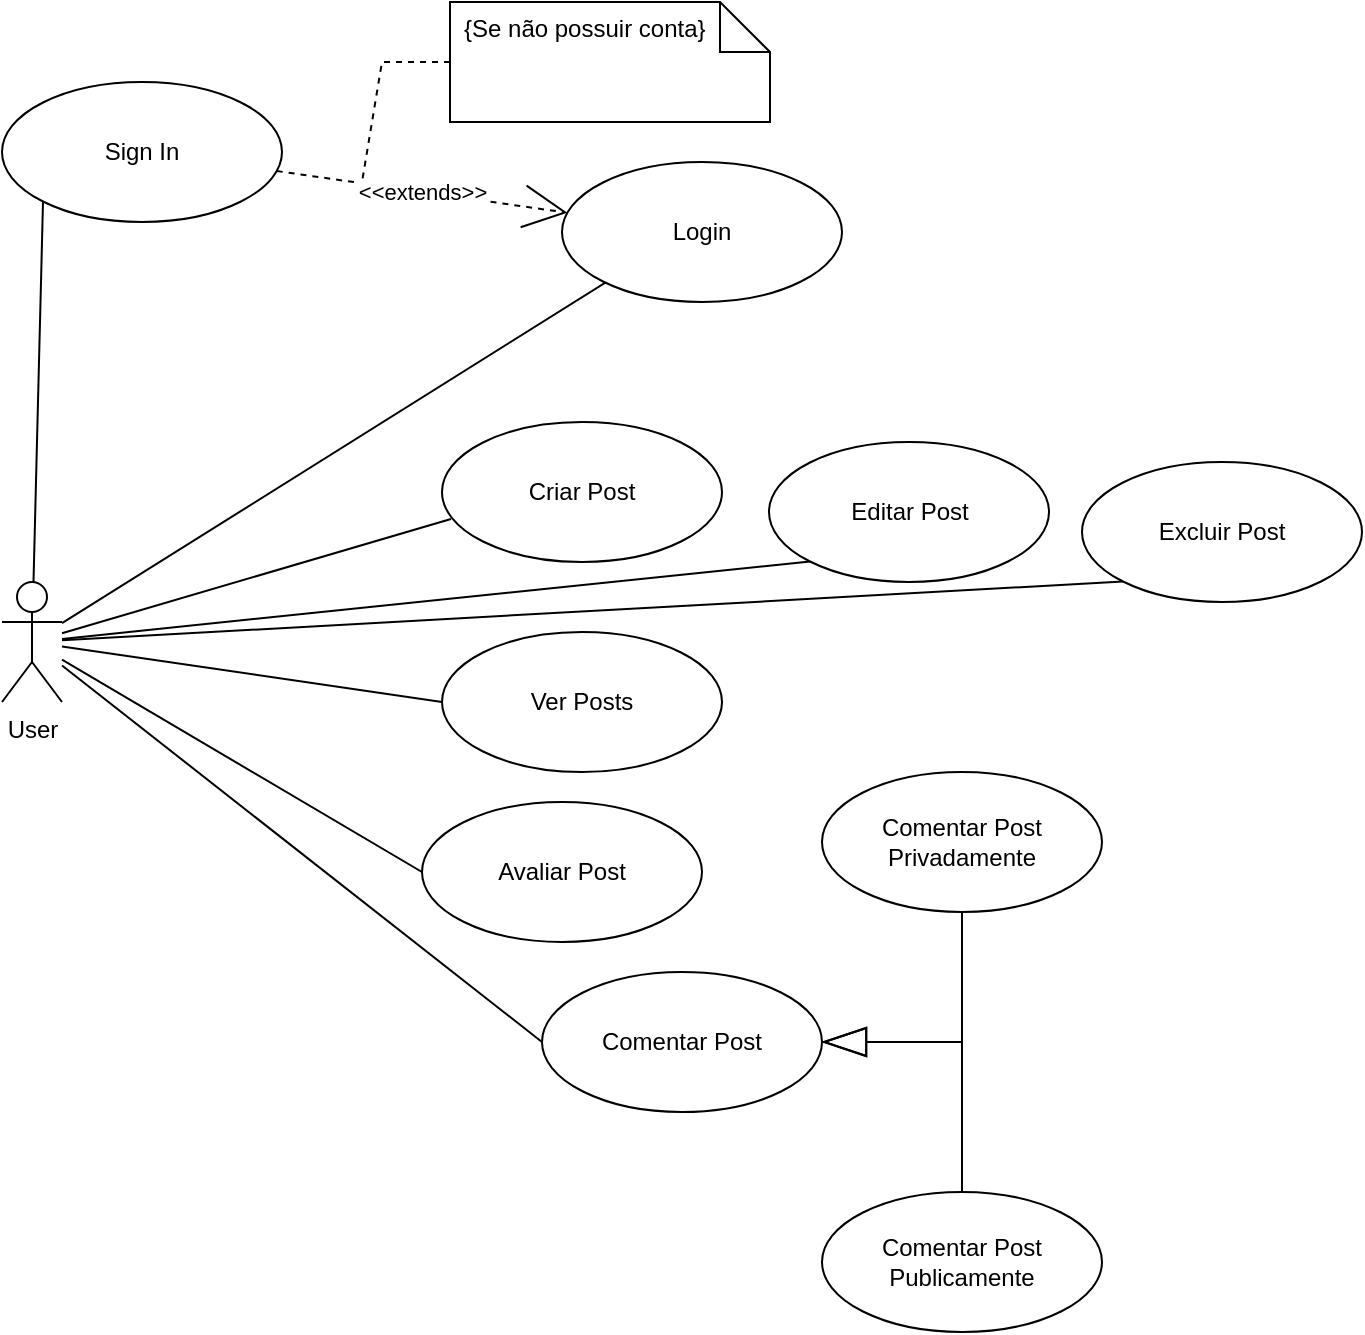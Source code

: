 <mxfile>
    <diagram id="nIvwe82pkMw05ro1nYPI" name="Page-1">
        <mxGraphModel dx="1177" dy="932" grid="1" gridSize="10" guides="1" tooltips="1" connect="1" arrows="1" fold="1" page="1" pageScale="1" pageWidth="827" pageHeight="1169" math="0" shadow="0">
            <root>
                <mxCell id="0"/>
                <mxCell id="1" parent="0"/>
                <mxCell id="10" style="edgeStyle=none;html=1;endArrow=none;endFill=0;entryX=0;entryY=1;entryDx=0;entryDy=0;" edge="1" parent="1" source="2" target="3">
                    <mxGeometry relative="1" as="geometry"/>
                </mxCell>
                <mxCell id="12" style="edgeStyle=none;html=1;entryX=0.5;entryY=0.429;entryDx=0;entryDy=0;endArrow=none;endFill=0;entryPerimeter=0;" edge="1" parent="1" source="2" target="11">
                    <mxGeometry relative="1" as="geometry"/>
                </mxCell>
                <mxCell id="20" style="edgeStyle=none;rounded=0;html=1;entryX=0.032;entryY=0.693;entryDx=0;entryDy=0;entryPerimeter=0;endArrow=none;endFill=0;" edge="1" parent="1" source="2" target="13">
                    <mxGeometry relative="1" as="geometry"/>
                </mxCell>
                <mxCell id="21" style="edgeStyle=none;rounded=0;html=1;entryX=0;entryY=1;entryDx=0;entryDy=0;endArrow=none;endFill=0;" edge="1" parent="1" source="2" target="15">
                    <mxGeometry relative="1" as="geometry"/>
                </mxCell>
                <mxCell id="22" style="edgeStyle=none;rounded=0;html=1;entryX=0;entryY=1;entryDx=0;entryDy=0;endArrow=none;endFill=0;" edge="1" parent="1" source="2" target="16">
                    <mxGeometry relative="1" as="geometry"/>
                </mxCell>
                <mxCell id="31" style="rounded=0;html=1;entryX=0;entryY=0.5;entryDx=0;entryDy=0;endArrow=none;endFill=0;endSize=20;" edge="1" parent="1" source="2" target="24">
                    <mxGeometry relative="1" as="geometry"/>
                </mxCell>
                <mxCell id="32" style="edgeStyle=none;rounded=0;html=1;entryX=0;entryY=0.5;entryDx=0;entryDy=0;endArrow=none;endFill=0;endSize=20;" edge="1" parent="1" source="2" target="25">
                    <mxGeometry relative="1" as="geometry"/>
                </mxCell>
                <mxCell id="34" style="edgeStyle=none;rounded=0;html=1;entryX=0;entryY=0.5;entryDx=0;entryDy=0;endArrow=none;endFill=0;endSize=20;" edge="1" parent="1" source="2" target="33">
                    <mxGeometry relative="1" as="geometry"/>
                </mxCell>
                <mxCell id="2" value="User" style="shape=umlActor;verticalLabelPosition=bottom;verticalAlign=top;html=1;" vertex="1" parent="1">
                    <mxGeometry x="30" y="300" width="30" height="60" as="geometry"/>
                </mxCell>
                <mxCell id="14" value="&amp;lt;&amp;lt;extends&amp;gt;&amp;gt;" style="edgeStyle=none;html=1;endArrow=open;endFill=0;dashed=1;endSize=20;" edge="1" parent="1" source="3" target="11">
                    <mxGeometry relative="1" as="geometry"/>
                </mxCell>
                <mxCell id="3" value="Sign In" style="ellipse;whiteSpace=wrap;html=1;" vertex="1" parent="1">
                    <mxGeometry x="30" y="50" width="140" height="70" as="geometry"/>
                </mxCell>
                <mxCell id="11" value="Login" style="ellipse;whiteSpace=wrap;html=1;" vertex="1" parent="1">
                    <mxGeometry x="310" y="90" width="140" height="70" as="geometry"/>
                </mxCell>
                <mxCell id="13" value="Criar Post" style="ellipse;whiteSpace=wrap;html=1;" vertex="1" parent="1">
                    <mxGeometry x="250" y="220" width="140" height="70" as="geometry"/>
                </mxCell>
                <mxCell id="15" value="Editar Post" style="ellipse;whiteSpace=wrap;html=1;" vertex="1" parent="1">
                    <mxGeometry x="413.5" y="230" width="140" height="70" as="geometry"/>
                </mxCell>
                <mxCell id="16" value="Excluir Post" style="ellipse;whiteSpace=wrap;html=1;" vertex="1" parent="1">
                    <mxGeometry x="570" y="240" width="140" height="70" as="geometry"/>
                </mxCell>
                <mxCell id="19" style="edgeStyle=none;html=1;dashed=1;endArrow=none;endFill=0;rounded=0;exitX=0;exitY=0.5;exitDx=0;exitDy=0;exitPerimeter=0;" edge="1" parent="1" source="17">
                    <mxGeometry relative="1" as="geometry">
                        <mxPoint x="210" y="100.0" as="targetPoint"/>
                        <Array as="points">
                            <mxPoint x="220" y="40"/>
                        </Array>
                    </mxGeometry>
                </mxCell>
                <mxCell id="17" value="" style="shape=note2;boundedLbl=1;whiteSpace=wrap;html=1;size=25;verticalAlign=top;align=center;" vertex="1" parent="1">
                    <mxGeometry x="254" y="10" width="160" height="60" as="geometry"/>
                </mxCell>
                <mxCell id="18" value="{Se não possuir conta}" style="resizeWidth=1;part=1;strokeColor=none;fillColor=none;align=left;spacingLeft=5;" vertex="1" parent="17">
                    <mxGeometry width="160" height="25" relative="1" as="geometry"/>
                </mxCell>
                <mxCell id="24" value="Avaliar Post" style="ellipse;whiteSpace=wrap;html=1;" vertex="1" parent="1">
                    <mxGeometry x="240" y="410" width="140" height="70" as="geometry"/>
                </mxCell>
                <mxCell id="25" value="Comentar Post" style="ellipse;whiteSpace=wrap;html=1;" vertex="1" parent="1">
                    <mxGeometry x="300" y="495" width="140" height="70" as="geometry"/>
                </mxCell>
                <mxCell id="27" style="edgeStyle=orthogonalEdgeStyle;rounded=0;html=1;entryX=1;entryY=0.5;entryDx=0;entryDy=0;endArrow=blockThin;endFill=0;endSize=20;" edge="1" parent="1" source="26" target="25">
                    <mxGeometry relative="1" as="geometry">
                        <mxPoint x="600" y="445" as="targetPoint"/>
                    </mxGeometry>
                </mxCell>
                <mxCell id="26" value="Comentar Post&lt;br&gt;Privadamente" style="ellipse;whiteSpace=wrap;html=1;" vertex="1" parent="1">
                    <mxGeometry x="440" y="395" width="140" height="70" as="geometry"/>
                </mxCell>
                <mxCell id="30" style="edgeStyle=orthogonalEdgeStyle;rounded=0;html=1;endArrow=blockThin;endFill=0;endSize=20;entryX=1;entryY=0.5;entryDx=0;entryDy=0;exitX=0.5;exitY=0;exitDx=0;exitDy=0;" edge="1" parent="1" source="29" target="25">
                    <mxGeometry relative="1" as="geometry">
                        <mxPoint x="450" y="625" as="sourcePoint"/>
                        <mxPoint x="600" y="445" as="targetPoint"/>
                    </mxGeometry>
                </mxCell>
                <mxCell id="29" value="Comentar Post&lt;br&gt;Publicamente" style="ellipse;whiteSpace=wrap;html=1;" vertex="1" parent="1">
                    <mxGeometry x="440" y="605" width="140" height="70" as="geometry"/>
                </mxCell>
                <mxCell id="33" value="Ver Posts" style="ellipse;whiteSpace=wrap;html=1;" vertex="1" parent="1">
                    <mxGeometry x="250" y="325" width="140" height="70" as="geometry"/>
                </mxCell>
            </root>
        </mxGraphModel>
    </diagram>
</mxfile>